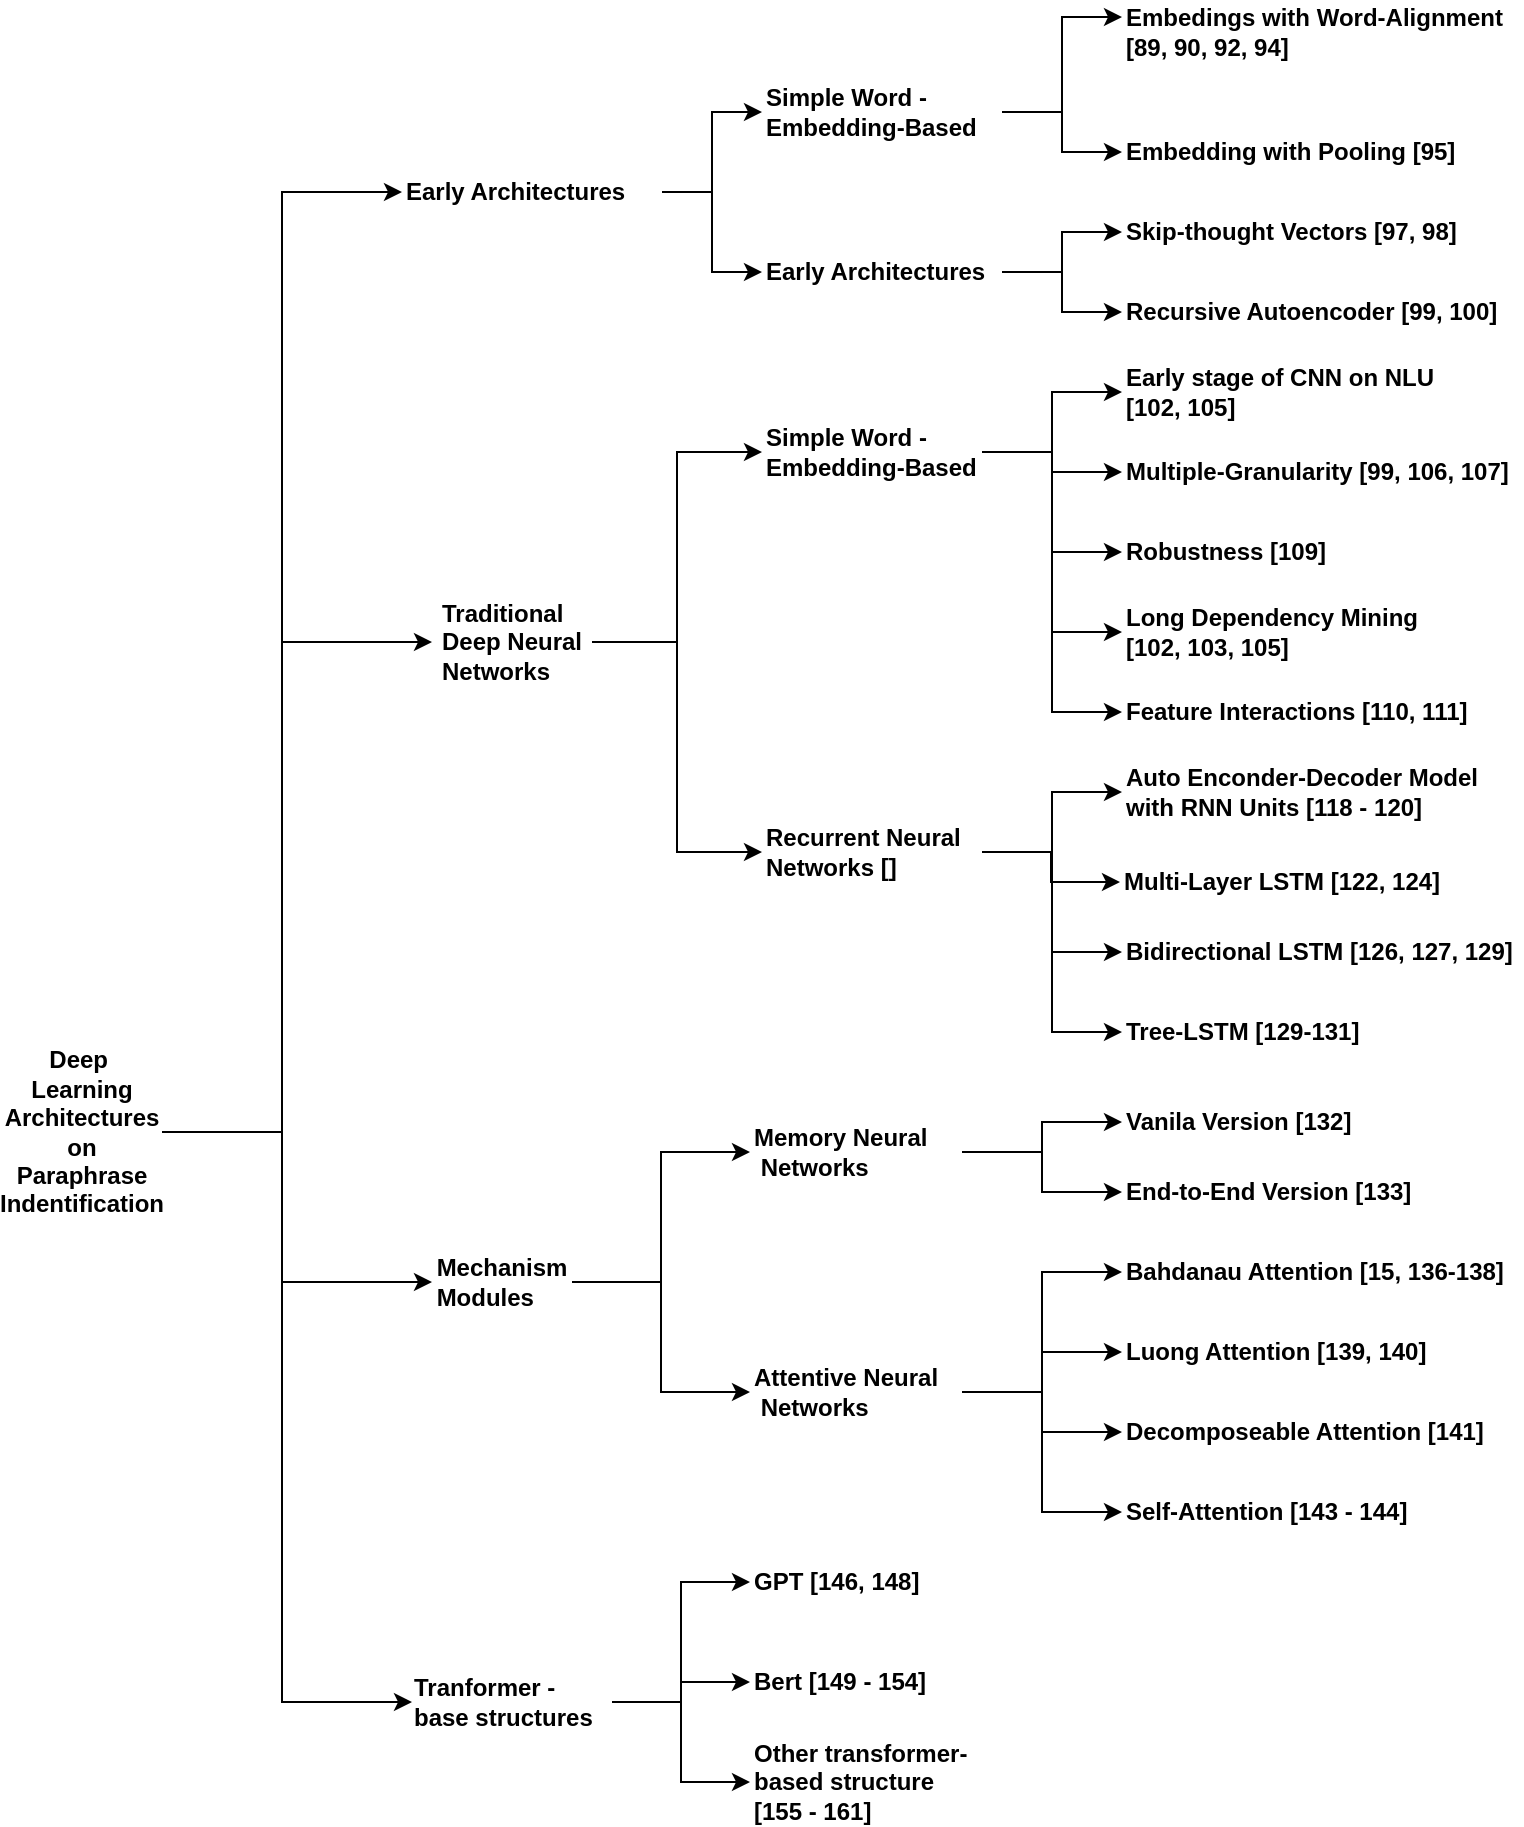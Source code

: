 <mxfile version="22.1.5" type="google">
  <diagram name="Trang-1" id="ohpDwCjAWO9fB5fBcNNY">
    <mxGraphModel grid="1" page="1" gridSize="10" guides="1" tooltips="1" connect="1" arrows="1" fold="1" pageScale="1" pageWidth="827" pageHeight="1169" math="0" shadow="0">
      <root>
        <mxCell id="0" />
        <mxCell id="1" parent="0" />
        <mxCell id="ud9Xjk7E0xDvtACdMa6S-72" style="edgeStyle=orthogonalEdgeStyle;rounded=0;orthogonalLoop=1;jettySize=auto;html=1;entryX=0;entryY=0.5;entryDx=0;entryDy=0;" edge="1" parent="1" source="ud9Xjk7E0xDvtACdMa6S-1" target="ud9Xjk7E0xDvtACdMa6S-2">
          <mxGeometry relative="1" as="geometry" />
        </mxCell>
        <mxCell id="ud9Xjk7E0xDvtACdMa6S-73" style="edgeStyle=orthogonalEdgeStyle;rounded=0;orthogonalLoop=1;jettySize=auto;html=1;entryX=0;entryY=0.5;entryDx=0;entryDy=0;" edge="1" parent="1" source="ud9Xjk7E0xDvtACdMa6S-1" target="ud9Xjk7E0xDvtACdMa6S-3">
          <mxGeometry relative="1" as="geometry">
            <Array as="points">
              <mxPoint x="180" y="575" />
              <mxPoint x="180" y="330" />
            </Array>
          </mxGeometry>
        </mxCell>
        <mxCell id="ud9Xjk7E0xDvtACdMa6S-74" style="edgeStyle=orthogonalEdgeStyle;rounded=0;orthogonalLoop=1;jettySize=auto;html=1;entryX=0;entryY=0.5;entryDx=0;entryDy=0;" edge="1" parent="1" source="ud9Xjk7E0xDvtACdMa6S-1" target="ud9Xjk7E0xDvtACdMa6S-4">
          <mxGeometry relative="1" as="geometry">
            <Array as="points">
              <mxPoint x="180" y="575" />
              <mxPoint x="180" y="650" />
            </Array>
          </mxGeometry>
        </mxCell>
        <mxCell id="ud9Xjk7E0xDvtACdMa6S-75" style="edgeStyle=orthogonalEdgeStyle;rounded=0;orthogonalLoop=1;jettySize=auto;html=1;entryX=0;entryY=0.5;entryDx=0;entryDy=0;" edge="1" parent="1" source="ud9Xjk7E0xDvtACdMa6S-1" target="ud9Xjk7E0xDvtACdMa6S-5">
          <mxGeometry relative="1" as="geometry">
            <Array as="points">
              <mxPoint x="180" y="575" />
              <mxPoint x="180" y="860" />
            </Array>
          </mxGeometry>
        </mxCell>
        <mxCell id="ud9Xjk7E0xDvtACdMa6S-1" value="&lt;b&gt;Deep&amp;nbsp;&lt;br&gt;Learning&lt;br&gt;Architectures&lt;br&gt;on&lt;br&gt;Paraphrase&lt;br&gt;Indentification&lt;/b&gt;" style="text;html=1;strokeColor=none;fillColor=none;align=center;verticalAlign=middle;whiteSpace=wrap;rounded=0;" vertex="1" parent="1">
          <mxGeometry x="40" y="520" width="80" height="110" as="geometry" />
        </mxCell>
        <mxCell id="ud9Xjk7E0xDvtACdMa6S-42" style="edgeStyle=orthogonalEdgeStyle;rounded=0;orthogonalLoop=1;jettySize=auto;html=1;entryX=0;entryY=0.5;entryDx=0;entryDy=0;" edge="1" parent="1" source="ud9Xjk7E0xDvtACdMa6S-2" target="ud9Xjk7E0xDvtACdMa6S-6">
          <mxGeometry relative="1" as="geometry" />
        </mxCell>
        <mxCell id="ud9Xjk7E0xDvtACdMa6S-43" style="edgeStyle=orthogonalEdgeStyle;rounded=0;orthogonalLoop=1;jettySize=auto;html=1;entryX=0;entryY=0.5;entryDx=0;entryDy=0;" edge="1" parent="1" source="ud9Xjk7E0xDvtACdMa6S-2" target="ud9Xjk7E0xDvtACdMa6S-7">
          <mxGeometry relative="1" as="geometry" />
        </mxCell>
        <mxCell id="ud9Xjk7E0xDvtACdMa6S-2" value="&lt;b&gt;Early Architectures&lt;/b&gt;" style="text;html=1;strokeColor=none;fillColor=none;align=left;verticalAlign=middle;whiteSpace=wrap;rounded=0;" vertex="1" parent="1">
          <mxGeometry x="240" y="90" width="130" height="30" as="geometry" />
        </mxCell>
        <mxCell id="ud9Xjk7E0xDvtACdMa6S-44" style="edgeStyle=orthogonalEdgeStyle;rounded=0;orthogonalLoop=1;jettySize=auto;html=1;entryX=0;entryY=0.5;entryDx=0;entryDy=0;" edge="1" parent="1" source="ud9Xjk7E0xDvtACdMa6S-3" target="ud9Xjk7E0xDvtACdMa6S-15">
          <mxGeometry relative="1" as="geometry" />
        </mxCell>
        <mxCell id="ud9Xjk7E0xDvtACdMa6S-45" style="edgeStyle=orthogonalEdgeStyle;rounded=0;orthogonalLoop=1;jettySize=auto;html=1;entryX=0;entryY=0.5;entryDx=0;entryDy=0;" edge="1" parent="1" source="ud9Xjk7E0xDvtACdMa6S-3" target="ud9Xjk7E0xDvtACdMa6S-30">
          <mxGeometry relative="1" as="geometry" />
        </mxCell>
        <mxCell id="ud9Xjk7E0xDvtACdMa6S-3" value="&lt;div style=&quot;text-align: left;&quot;&gt;&lt;b style=&quot;background-color: initial;&quot;&gt;Traditional&lt;/b&gt;&lt;/div&gt;&lt;b&gt;&lt;div style=&quot;text-align: left;&quot;&gt;&lt;b style=&quot;background-color: initial;&quot;&gt;Deep Neural&lt;/b&gt;&lt;/div&gt;&lt;div style=&quot;text-align: left;&quot;&gt;&lt;b style=&quot;background-color: initial;&quot;&gt;Networks&lt;/b&gt;&lt;/div&gt;&lt;/b&gt;" style="text;html=1;strokeColor=none;fillColor=none;align=center;verticalAlign=middle;whiteSpace=wrap;rounded=0;" vertex="1" parent="1">
          <mxGeometry x="255" y="310" width="80" height="40" as="geometry" />
        </mxCell>
        <mxCell id="ud9Xjk7E0xDvtACdMa6S-67" style="edgeStyle=orthogonalEdgeStyle;rounded=0;orthogonalLoop=1;jettySize=auto;html=1;entryX=0;entryY=0.5;entryDx=0;entryDy=0;" edge="1" parent="1" source="ud9Xjk7E0xDvtACdMa6S-4" target="ud9Xjk7E0xDvtACdMa6S-46">
          <mxGeometry relative="1" as="geometry" />
        </mxCell>
        <mxCell id="ud9Xjk7E0xDvtACdMa6S-68" style="edgeStyle=orthogonalEdgeStyle;rounded=0;orthogonalLoop=1;jettySize=auto;html=1;entryX=0;entryY=0.5;entryDx=0;entryDy=0;" edge="1" parent="1" source="ud9Xjk7E0xDvtACdMa6S-4" target="ud9Xjk7E0xDvtACdMa6S-54">
          <mxGeometry relative="1" as="geometry" />
        </mxCell>
        <mxCell id="ud9Xjk7E0xDvtACdMa6S-4" value="&lt;div style=&quot;text-align: left;&quot;&gt;&lt;b style=&quot;background-color: initial;&quot;&gt;Mechanism&lt;/b&gt;&lt;/div&gt;&lt;b&gt;&lt;div style=&quot;text-align: left;&quot;&gt;&lt;b style=&quot;background-color: initial;&quot;&gt;Modules&lt;/b&gt;&lt;/div&gt;&lt;/b&gt;" style="text;html=1;strokeColor=none;fillColor=none;align=center;verticalAlign=middle;whiteSpace=wrap;rounded=0;" vertex="1" parent="1">
          <mxGeometry x="255" y="630" width="70" height="40" as="geometry" />
        </mxCell>
        <mxCell id="ud9Xjk7E0xDvtACdMa6S-69" style="edgeStyle=orthogonalEdgeStyle;rounded=0;orthogonalLoop=1;jettySize=auto;html=1;entryX=0;entryY=0.5;entryDx=0;entryDy=0;" edge="1" parent="1" source="ud9Xjk7E0xDvtACdMa6S-5" target="ud9Xjk7E0xDvtACdMa6S-64">
          <mxGeometry relative="1" as="geometry" />
        </mxCell>
        <mxCell id="ud9Xjk7E0xDvtACdMa6S-70" style="edgeStyle=orthogonalEdgeStyle;rounded=0;orthogonalLoop=1;jettySize=auto;html=1;entryX=0;entryY=0.5;entryDx=0;entryDy=0;" edge="1" parent="1" source="ud9Xjk7E0xDvtACdMa6S-5" target="ud9Xjk7E0xDvtACdMa6S-65">
          <mxGeometry relative="1" as="geometry" />
        </mxCell>
        <mxCell id="ud9Xjk7E0xDvtACdMa6S-71" style="edgeStyle=orthogonalEdgeStyle;rounded=0;orthogonalLoop=1;jettySize=auto;html=1;entryX=0;entryY=0.5;entryDx=0;entryDy=0;" edge="1" parent="1" source="ud9Xjk7E0xDvtACdMa6S-5" target="ud9Xjk7E0xDvtACdMa6S-66">
          <mxGeometry relative="1" as="geometry" />
        </mxCell>
        <mxCell id="ud9Xjk7E0xDvtACdMa6S-5" value="&lt;div style=&quot;text-align: left;&quot;&gt;&lt;b style=&quot;background-color: initial;&quot;&gt;Tranformer -base structures&lt;/b&gt;&lt;/div&gt;" style="text;html=1;strokeColor=none;fillColor=none;align=center;verticalAlign=middle;whiteSpace=wrap;rounded=0;" vertex="1" parent="1">
          <mxGeometry x="245" y="840" width="100" height="40" as="geometry" />
        </mxCell>
        <mxCell id="ud9Xjk7E0xDvtACdMa6S-21" style="edgeStyle=orthogonalEdgeStyle;rounded=0;orthogonalLoop=1;jettySize=auto;html=1;entryX=0;entryY=0.25;entryDx=0;entryDy=0;" edge="1" parent="1" source="ud9Xjk7E0xDvtACdMa6S-6" target="ud9Xjk7E0xDvtACdMa6S-9">
          <mxGeometry relative="1" as="geometry" />
        </mxCell>
        <mxCell id="ud9Xjk7E0xDvtACdMa6S-22" style="edgeStyle=orthogonalEdgeStyle;rounded=0;orthogonalLoop=1;jettySize=auto;html=1;entryX=0;entryY=0.5;entryDx=0;entryDy=0;" edge="1" parent="1" source="ud9Xjk7E0xDvtACdMa6S-6" target="ud9Xjk7E0xDvtACdMa6S-10">
          <mxGeometry relative="1" as="geometry" />
        </mxCell>
        <mxCell id="ud9Xjk7E0xDvtACdMa6S-6" value="&lt;b&gt;Simple Word - Embedding-Based&lt;/b&gt;" style="text;html=1;strokeColor=none;fillColor=none;align=left;verticalAlign=middle;whiteSpace=wrap;rounded=0;" vertex="1" parent="1">
          <mxGeometry x="420" y="50" width="120" height="30" as="geometry" />
        </mxCell>
        <mxCell id="ud9Xjk7E0xDvtACdMa6S-23" style="edgeStyle=orthogonalEdgeStyle;rounded=0;orthogonalLoop=1;jettySize=auto;html=1;entryX=0;entryY=0.5;entryDx=0;entryDy=0;" edge="1" parent="1" source="ud9Xjk7E0xDvtACdMa6S-7" target="ud9Xjk7E0xDvtACdMa6S-12">
          <mxGeometry relative="1" as="geometry" />
        </mxCell>
        <mxCell id="ud9Xjk7E0xDvtACdMa6S-24" style="edgeStyle=orthogonalEdgeStyle;rounded=0;orthogonalLoop=1;jettySize=auto;html=1;entryX=0;entryY=0.5;entryDx=0;entryDy=0;" edge="1" parent="1" source="ud9Xjk7E0xDvtACdMa6S-7" target="ud9Xjk7E0xDvtACdMa6S-13">
          <mxGeometry relative="1" as="geometry" />
        </mxCell>
        <mxCell id="ud9Xjk7E0xDvtACdMa6S-7" value="&lt;b&gt;Early Architectures&lt;/b&gt;" style="text;html=1;strokeColor=none;fillColor=none;align=left;verticalAlign=middle;whiteSpace=wrap;rounded=0;" vertex="1" parent="1">
          <mxGeometry x="420" y="130" width="120" height="30" as="geometry" />
        </mxCell>
        <mxCell id="ud9Xjk7E0xDvtACdMa6S-9" value="&lt;b&gt;Embedings with Word-Alignment [89, 90, 92, 94]&lt;/b&gt;" style="text;html=1;strokeColor=none;fillColor=none;align=left;verticalAlign=middle;whiteSpace=wrap;rounded=0;" vertex="1" parent="1">
          <mxGeometry x="600" y="10" width="200" height="30" as="geometry" />
        </mxCell>
        <mxCell id="ud9Xjk7E0xDvtACdMa6S-10" value="&lt;b&gt;Embedding with Pooling [95]&lt;/b&gt;" style="text;html=1;strokeColor=none;fillColor=none;align=left;verticalAlign=middle;whiteSpace=wrap;rounded=0;" vertex="1" parent="1">
          <mxGeometry x="600" y="70" width="170" height="30" as="geometry" />
        </mxCell>
        <mxCell id="ud9Xjk7E0xDvtACdMa6S-12" value="&lt;b&gt;Skip-thought Vectors [97, 98]&lt;/b&gt;" style="text;html=1;strokeColor=none;fillColor=none;align=left;verticalAlign=middle;whiteSpace=wrap;rounded=0;" vertex="1" parent="1">
          <mxGeometry x="600" y="110" width="170" height="30" as="geometry" />
        </mxCell>
        <mxCell id="ud9Xjk7E0xDvtACdMa6S-13" value="&lt;b&gt;Recursive Autoencoder [99, 100]&lt;/b&gt;" style="text;html=1;strokeColor=none;fillColor=none;align=left;verticalAlign=middle;whiteSpace=wrap;rounded=0;" vertex="1" parent="1">
          <mxGeometry x="600" y="150" width="190" height="30" as="geometry" />
        </mxCell>
        <mxCell id="ud9Xjk7E0xDvtACdMa6S-25" style="edgeStyle=orthogonalEdgeStyle;rounded=0;orthogonalLoop=1;jettySize=auto;html=1;entryX=0;entryY=0.5;entryDx=0;entryDy=0;" edge="1" parent="1" source="ud9Xjk7E0xDvtACdMa6S-15" target="ud9Xjk7E0xDvtACdMa6S-16">
          <mxGeometry relative="1" as="geometry" />
        </mxCell>
        <mxCell id="ud9Xjk7E0xDvtACdMa6S-26" style="edgeStyle=orthogonalEdgeStyle;rounded=0;orthogonalLoop=1;jettySize=auto;html=1;entryX=0;entryY=0.5;entryDx=0;entryDy=0;" edge="1" parent="1" source="ud9Xjk7E0xDvtACdMa6S-15" target="ud9Xjk7E0xDvtACdMa6S-17">
          <mxGeometry relative="1" as="geometry" />
        </mxCell>
        <mxCell id="ud9Xjk7E0xDvtACdMa6S-27" style="edgeStyle=orthogonalEdgeStyle;rounded=0;orthogonalLoop=1;jettySize=auto;html=1;entryX=0;entryY=0.5;entryDx=0;entryDy=0;" edge="1" parent="1" source="ud9Xjk7E0xDvtACdMa6S-15" target="ud9Xjk7E0xDvtACdMa6S-18">
          <mxGeometry relative="1" as="geometry" />
        </mxCell>
        <mxCell id="ud9Xjk7E0xDvtACdMa6S-28" style="edgeStyle=orthogonalEdgeStyle;rounded=0;orthogonalLoop=1;jettySize=auto;html=1;entryX=0;entryY=0.5;entryDx=0;entryDy=0;" edge="1" parent="1" source="ud9Xjk7E0xDvtACdMa6S-15" target="ud9Xjk7E0xDvtACdMa6S-19">
          <mxGeometry relative="1" as="geometry" />
        </mxCell>
        <mxCell id="ud9Xjk7E0xDvtACdMa6S-29" style="edgeStyle=orthogonalEdgeStyle;rounded=0;orthogonalLoop=1;jettySize=auto;html=1;entryX=0;entryY=0.5;entryDx=0;entryDy=0;" edge="1" parent="1" source="ud9Xjk7E0xDvtACdMa6S-15" target="ud9Xjk7E0xDvtACdMa6S-20">
          <mxGeometry relative="1" as="geometry" />
        </mxCell>
        <mxCell id="ud9Xjk7E0xDvtACdMa6S-15" value="&lt;b&gt;Simple Word - Embedding-Based&lt;/b&gt;" style="text;html=1;strokeColor=none;fillColor=none;align=left;verticalAlign=middle;whiteSpace=wrap;rounded=0;" vertex="1" parent="1">
          <mxGeometry x="420" y="220" width="110" height="30" as="geometry" />
        </mxCell>
        <mxCell id="ud9Xjk7E0xDvtACdMa6S-16" value="&lt;b&gt;Early stage of CNN on NLU [102, 105]&lt;/b&gt;" style="text;html=1;strokeColor=none;fillColor=none;align=left;verticalAlign=middle;whiteSpace=wrap;rounded=0;" vertex="1" parent="1">
          <mxGeometry x="600" y="190" width="170" height="30" as="geometry" />
        </mxCell>
        <mxCell id="ud9Xjk7E0xDvtACdMa6S-17" value="&lt;b&gt;Multiple-Granularity [99, 106, 107]&lt;/b&gt;" style="text;html=1;strokeColor=none;fillColor=none;align=left;verticalAlign=middle;whiteSpace=wrap;rounded=0;" vertex="1" parent="1">
          <mxGeometry x="600" y="230" width="200" height="30" as="geometry" />
        </mxCell>
        <mxCell id="ud9Xjk7E0xDvtACdMa6S-18" value="&lt;b&gt;Robustness [109]&lt;/b&gt;" style="text;html=1;strokeColor=none;fillColor=none;align=left;verticalAlign=middle;whiteSpace=wrap;rounded=0;" vertex="1" parent="1">
          <mxGeometry x="600" y="270" width="170" height="30" as="geometry" />
        </mxCell>
        <mxCell id="ud9Xjk7E0xDvtACdMa6S-19" value="&lt;b&gt;Long Dependency Mining [102, 103, 105]&lt;/b&gt;" style="text;html=1;strokeColor=none;fillColor=none;align=left;verticalAlign=middle;whiteSpace=wrap;rounded=0;" vertex="1" parent="1">
          <mxGeometry x="600" y="310" width="170" height="30" as="geometry" />
        </mxCell>
        <mxCell id="ud9Xjk7E0xDvtACdMa6S-20" value="&lt;b&gt;Feature Interactions [110, 111]&lt;/b&gt;" style="text;html=1;strokeColor=none;fillColor=none;align=left;verticalAlign=middle;whiteSpace=wrap;rounded=0;" vertex="1" parent="1">
          <mxGeometry x="600" y="350" width="180" height="30" as="geometry" />
        </mxCell>
        <mxCell id="ud9Xjk7E0xDvtACdMa6S-37" style="edgeStyle=orthogonalEdgeStyle;rounded=0;orthogonalLoop=1;jettySize=auto;html=1;" edge="1" parent="1" source="ud9Xjk7E0xDvtACdMa6S-30" target="ud9Xjk7E0xDvtACdMa6S-31">
          <mxGeometry relative="1" as="geometry" />
        </mxCell>
        <mxCell id="ud9Xjk7E0xDvtACdMa6S-38" style="edgeStyle=orthogonalEdgeStyle;rounded=0;orthogonalLoop=1;jettySize=auto;html=1;" edge="1" parent="1" source="ud9Xjk7E0xDvtACdMa6S-30" target="ud9Xjk7E0xDvtACdMa6S-32">
          <mxGeometry relative="1" as="geometry" />
        </mxCell>
        <mxCell id="ud9Xjk7E0xDvtACdMa6S-39" style="edgeStyle=orthogonalEdgeStyle;rounded=0;orthogonalLoop=1;jettySize=auto;html=1;entryX=0;entryY=0.5;entryDx=0;entryDy=0;" edge="1" parent="1" source="ud9Xjk7E0xDvtACdMa6S-30" target="ud9Xjk7E0xDvtACdMa6S-33">
          <mxGeometry relative="1" as="geometry" />
        </mxCell>
        <mxCell id="ud9Xjk7E0xDvtACdMa6S-40" style="edgeStyle=orthogonalEdgeStyle;rounded=0;orthogonalLoop=1;jettySize=auto;html=1;entryX=0;entryY=0.5;entryDx=0;entryDy=0;" edge="1" parent="1" source="ud9Xjk7E0xDvtACdMa6S-30" target="ud9Xjk7E0xDvtACdMa6S-36">
          <mxGeometry relative="1" as="geometry" />
        </mxCell>
        <mxCell id="ud9Xjk7E0xDvtACdMa6S-30" value="&lt;b&gt;Recurrent Neural&lt;br&gt;Networks []&lt;br&gt;&lt;/b&gt;" style="text;html=1;strokeColor=none;fillColor=none;align=left;verticalAlign=middle;whiteSpace=wrap;rounded=0;" vertex="1" parent="1">
          <mxGeometry x="420" y="420" width="110" height="30" as="geometry" />
        </mxCell>
        <mxCell id="ud9Xjk7E0xDvtACdMa6S-31" value="&lt;b&gt;Auto Enconder-Decoder Model with RNN Units [118 - 120]&lt;/b&gt;" style="text;html=1;strokeColor=none;fillColor=none;align=left;verticalAlign=middle;whiteSpace=wrap;rounded=0;" vertex="1" parent="1">
          <mxGeometry x="600" y="390" width="180" height="30" as="geometry" />
        </mxCell>
        <mxCell id="ud9Xjk7E0xDvtACdMa6S-32" value="&lt;b&gt;Multi-Layer LSTM [122, 124]&lt;/b&gt;" style="text;html=1;strokeColor=none;fillColor=none;align=left;verticalAlign=middle;whiteSpace=wrap;rounded=0;" vertex="1" parent="1">
          <mxGeometry x="599" y="435" width="170" height="30" as="geometry" />
        </mxCell>
        <mxCell id="ud9Xjk7E0xDvtACdMa6S-33" value="&lt;b&gt;Bidirectional LSTM [126, 127, 129]&lt;/b&gt;" style="text;html=1;strokeColor=none;fillColor=none;align=left;verticalAlign=middle;whiteSpace=wrap;rounded=0;" vertex="1" parent="1">
          <mxGeometry x="600" y="470" width="200" height="30" as="geometry" />
        </mxCell>
        <mxCell id="ud9Xjk7E0xDvtACdMa6S-36" value="&lt;b&gt;Tree-LSTM [129-131]&lt;/b&gt;" style="text;html=1;strokeColor=none;fillColor=none;align=left;verticalAlign=middle;whiteSpace=wrap;rounded=0;" vertex="1" parent="1">
          <mxGeometry x="600" y="510" width="170" height="30" as="geometry" />
        </mxCell>
        <mxCell id="ud9Xjk7E0xDvtACdMa6S-55" style="edgeStyle=orthogonalEdgeStyle;rounded=0;orthogonalLoop=1;jettySize=auto;html=1;entryX=0;entryY=0.5;entryDx=0;entryDy=0;" edge="1" parent="1" source="ud9Xjk7E0xDvtACdMa6S-46" target="ud9Xjk7E0xDvtACdMa6S-47">
          <mxGeometry relative="1" as="geometry" />
        </mxCell>
        <mxCell id="ud9Xjk7E0xDvtACdMa6S-56" style="edgeStyle=orthogonalEdgeStyle;rounded=0;orthogonalLoop=1;jettySize=auto;html=1;" edge="1" parent="1" source="ud9Xjk7E0xDvtACdMa6S-46" target="ud9Xjk7E0xDvtACdMa6S-48">
          <mxGeometry relative="1" as="geometry" />
        </mxCell>
        <mxCell id="ud9Xjk7E0xDvtACdMa6S-46" value="&lt;b&gt;Memory Neural&lt;br&gt;&amp;nbsp;Networks&lt;br&gt;&lt;/b&gt;" style="text;html=1;strokeColor=none;fillColor=none;align=left;verticalAlign=middle;whiteSpace=wrap;rounded=0;" vertex="1" parent="1">
          <mxGeometry x="414" y="570" width="106" height="30" as="geometry" />
        </mxCell>
        <mxCell id="ud9Xjk7E0xDvtACdMa6S-47" value="&lt;b&gt;Vanila Version [132]&lt;/b&gt;" style="text;html=1;strokeColor=none;fillColor=none;align=left;verticalAlign=middle;whiteSpace=wrap;rounded=0;" vertex="1" parent="1">
          <mxGeometry x="600" y="555" width="170" height="30" as="geometry" />
        </mxCell>
        <mxCell id="ud9Xjk7E0xDvtACdMa6S-48" value="&lt;b&gt;End-to-End Version [133]&lt;/b&gt;" style="text;html=1;strokeColor=none;fillColor=none;align=left;verticalAlign=middle;whiteSpace=wrap;rounded=0;" vertex="1" parent="1">
          <mxGeometry x="600" y="590" width="170" height="30" as="geometry" />
        </mxCell>
        <mxCell id="ud9Xjk7E0xDvtACdMa6S-50" value="&lt;b&gt;Bahdanau Attention [15, 136-138]&lt;/b&gt;" style="text;html=1;strokeColor=none;fillColor=none;align=left;verticalAlign=middle;whiteSpace=wrap;rounded=0;" vertex="1" parent="1">
          <mxGeometry x="600" y="630" width="200" height="30" as="geometry" />
        </mxCell>
        <mxCell id="ud9Xjk7E0xDvtACdMa6S-51" value="&lt;b&gt;Luong Attention [139, 140]&lt;/b&gt;" style="text;html=1;strokeColor=none;fillColor=none;align=left;verticalAlign=middle;whiteSpace=wrap;rounded=0;" vertex="1" parent="1">
          <mxGeometry x="600" y="670" width="170" height="30" as="geometry" />
        </mxCell>
        <mxCell id="ud9Xjk7E0xDvtACdMa6S-52" value="&lt;b&gt;Decomposeable Attention [141]&lt;/b&gt;" style="text;html=1;strokeColor=none;fillColor=none;align=left;verticalAlign=middle;whiteSpace=wrap;rounded=0;" vertex="1" parent="1">
          <mxGeometry x="600" y="710" width="190" height="30" as="geometry" />
        </mxCell>
        <mxCell id="ud9Xjk7E0xDvtACdMa6S-53" value="&lt;b&gt;Self-Attention [143 - 144]&lt;/b&gt;" style="text;html=1;strokeColor=none;fillColor=none;align=left;verticalAlign=middle;whiteSpace=wrap;rounded=0;" vertex="1" parent="1">
          <mxGeometry x="600" y="750" width="170" height="30" as="geometry" />
        </mxCell>
        <mxCell id="ud9Xjk7E0xDvtACdMa6S-60" style="edgeStyle=orthogonalEdgeStyle;rounded=0;orthogonalLoop=1;jettySize=auto;html=1;entryX=0;entryY=0.5;entryDx=0;entryDy=0;" edge="1" parent="1" source="ud9Xjk7E0xDvtACdMa6S-54" target="ud9Xjk7E0xDvtACdMa6S-50">
          <mxGeometry relative="1" as="geometry" />
        </mxCell>
        <mxCell id="ud9Xjk7E0xDvtACdMa6S-61" style="edgeStyle=orthogonalEdgeStyle;rounded=0;orthogonalLoop=1;jettySize=auto;html=1;" edge="1" parent="1" source="ud9Xjk7E0xDvtACdMa6S-54" target="ud9Xjk7E0xDvtACdMa6S-51">
          <mxGeometry relative="1" as="geometry" />
        </mxCell>
        <mxCell id="ud9Xjk7E0xDvtACdMa6S-62" style="edgeStyle=orthogonalEdgeStyle;rounded=0;orthogonalLoop=1;jettySize=auto;html=1;entryX=0;entryY=0.5;entryDx=0;entryDy=0;" edge="1" parent="1" source="ud9Xjk7E0xDvtACdMa6S-54" target="ud9Xjk7E0xDvtACdMa6S-52">
          <mxGeometry relative="1" as="geometry" />
        </mxCell>
        <mxCell id="ud9Xjk7E0xDvtACdMa6S-63" style="edgeStyle=orthogonalEdgeStyle;rounded=0;orthogonalLoop=1;jettySize=auto;html=1;entryX=0;entryY=0.5;entryDx=0;entryDy=0;" edge="1" parent="1" source="ud9Xjk7E0xDvtACdMa6S-54" target="ud9Xjk7E0xDvtACdMa6S-53">
          <mxGeometry relative="1" as="geometry" />
        </mxCell>
        <mxCell id="ud9Xjk7E0xDvtACdMa6S-54" value="&lt;b&gt;Attentive Neural&lt;br&gt;&amp;nbsp;Networks&lt;br&gt;&lt;/b&gt;" style="text;html=1;strokeColor=none;fillColor=none;align=left;verticalAlign=middle;whiteSpace=wrap;rounded=0;" vertex="1" parent="1">
          <mxGeometry x="414" y="690" width="106" height="30" as="geometry" />
        </mxCell>
        <mxCell id="ud9Xjk7E0xDvtACdMa6S-64" value="&lt;div style=&quot;&quot;&gt;&lt;b style=&quot;background-color: initial;&quot;&gt;GPT [146, 148]&lt;/b&gt;&lt;/div&gt;" style="text;html=1;strokeColor=none;fillColor=none;align=left;verticalAlign=middle;whiteSpace=wrap;rounded=0;" vertex="1" parent="1">
          <mxGeometry x="414" y="780" width="100" height="40" as="geometry" />
        </mxCell>
        <mxCell id="ud9Xjk7E0xDvtACdMa6S-65" value="&lt;div style=&quot;&quot;&gt;&lt;b style=&quot;background-color: initial;&quot;&gt;Bert [149 - 154]&lt;/b&gt;&lt;/div&gt;" style="text;html=1;strokeColor=none;fillColor=none;align=left;verticalAlign=middle;whiteSpace=wrap;rounded=0;" vertex="1" parent="1">
          <mxGeometry x="414" y="830" width="100" height="40" as="geometry" />
        </mxCell>
        <mxCell id="ud9Xjk7E0xDvtACdMa6S-66" value="&lt;div style=&quot;&quot;&gt;&lt;b style=&quot;background-color: initial;&quot;&gt;Other transformer- based structure [155 - 161]&lt;/b&gt;&lt;/div&gt;" style="text;html=1;strokeColor=none;fillColor=none;align=left;verticalAlign=middle;whiteSpace=wrap;rounded=0;" vertex="1" parent="1">
          <mxGeometry x="414" y="880" width="116" height="40" as="geometry" />
        </mxCell>
      </root>
    </mxGraphModel>
  </diagram>
</mxfile>
